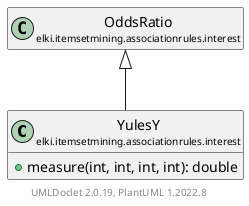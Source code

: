 @startuml
    remove .*\.(Instance|Par|Parameterizer|Factory)$
    set namespaceSeparator none
    hide empty fields
    hide empty methods

    class "<size:14>YulesY\n<size:10>elki.itemsetmining.associationrules.interest" as elki.itemsetmining.associationrules.interest.YulesY [[YulesY.html]] {
        +measure(int, int, int, int): double
    }

    class "<size:14>OddsRatio\n<size:10>elki.itemsetmining.associationrules.interest" as elki.itemsetmining.associationrules.interest.OddsRatio [[OddsRatio.html]]

    elki.itemsetmining.associationrules.interest.OddsRatio <|-- elki.itemsetmining.associationrules.interest.YulesY

    center footer UMLDoclet 2.0.19, PlantUML 1.2022.8
@enduml
